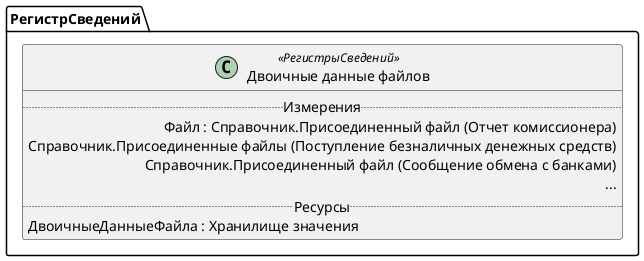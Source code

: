 ﻿@startuml ДвоичныеДанныеФайлов
'!include templates.wsd
'..\include templates.wsd
class РегистрСведений.ДвоичныеДанныеФайлов as "Двоичные данные файлов" <<РегистрыСведений>>
{
..Измерения..
Файл : Справочник.Присоединенный файл (Отчет комиссионера)\rСправочник.Присоединенные файлы (Поступление безналичных денежных средств)\rСправочник.Присоединенный файл (Сообщение обмена с банками)\r...
..Ресурсы..
ДвоичныеДанныеФайла : Хранилище значения
}
@enduml
